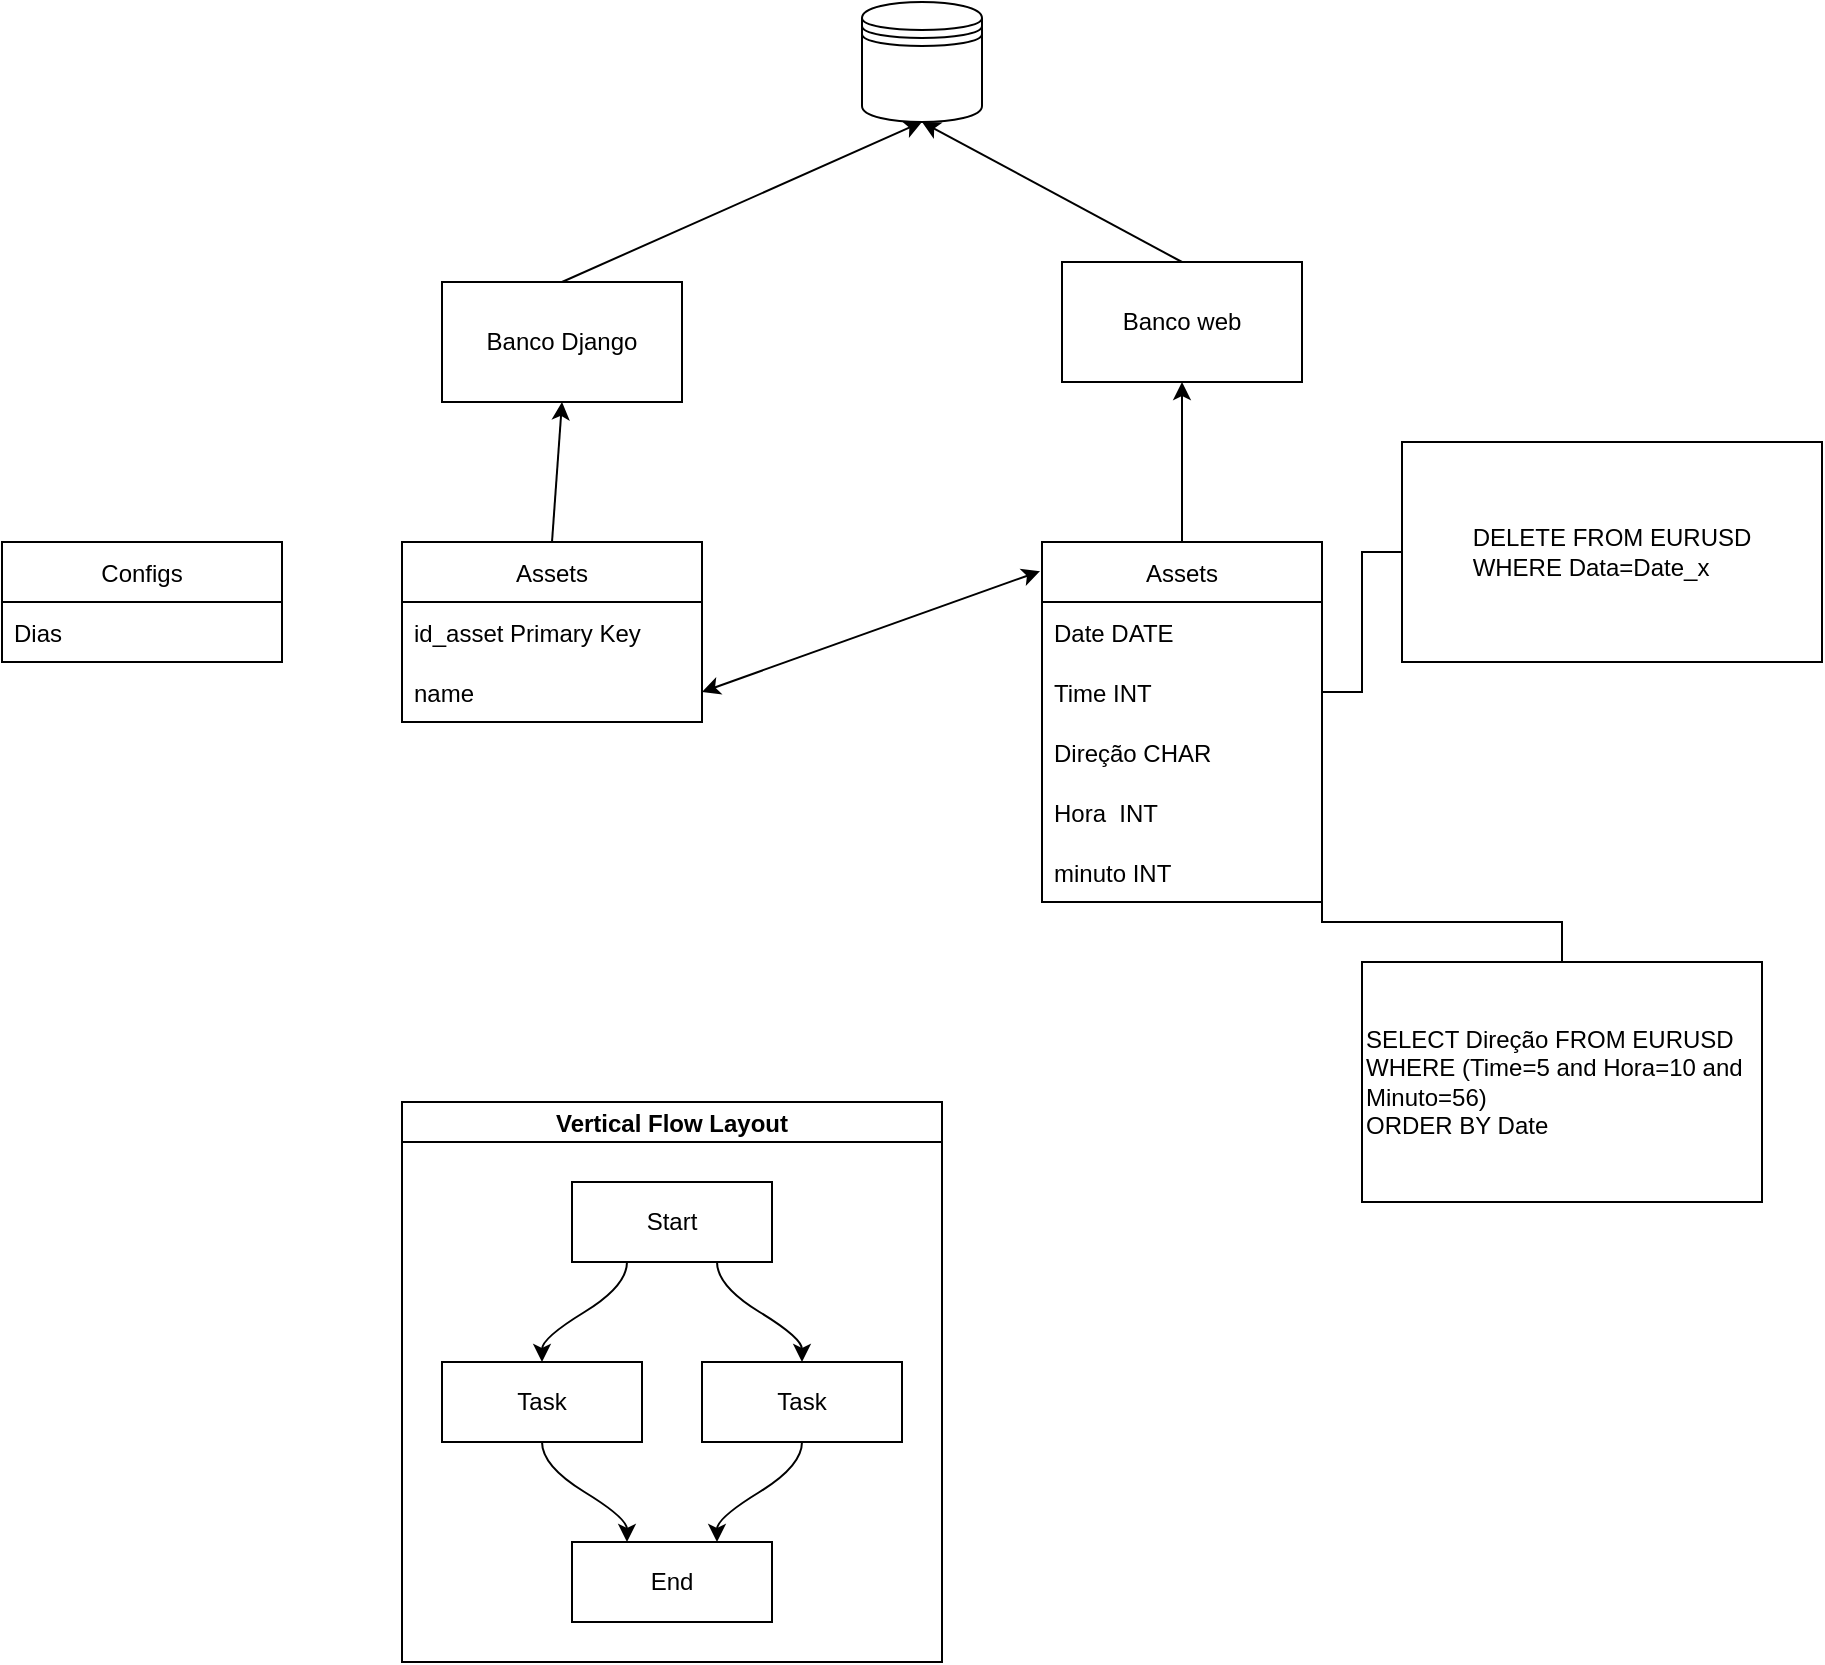 <mxfile>
    <diagram id="oBb3ZIzjgC3mdm9zXIcp" name="Page-1">
        <mxGraphModel dx="2031" dy="860" grid="1" gridSize="10" guides="1" tooltips="1" connect="1" arrows="1" fold="1" page="1" pageScale="1" pageWidth="827" pageHeight="1169" math="0" shadow="0">
            <root>
                <mxCell id="0"/>
                <mxCell id="1" parent="0"/>
                <mxCell id="2" value="Assets" style="swimlane;fontStyle=0;childLayout=stackLayout;horizontal=1;startSize=30;horizontalStack=0;resizeParent=1;resizeParentMax=0;resizeLast=0;collapsible=1;marginBottom=0;" vertex="1" parent="1">
                    <mxGeometry x="50" y="280" width="150" height="90" as="geometry"/>
                </mxCell>
                <mxCell id="3" value="id_asset Primary Key" style="text;strokeColor=none;fillColor=none;align=left;verticalAlign=middle;spacingLeft=4;spacingRight=4;overflow=hidden;points=[[0,0.5],[1,0.5]];portConstraint=eastwest;rotatable=0;" vertex="1" parent="2">
                    <mxGeometry y="30" width="150" height="30" as="geometry"/>
                </mxCell>
                <mxCell id="4" value="name" style="text;strokeColor=none;fillColor=none;align=left;verticalAlign=middle;spacingLeft=4;spacingRight=4;overflow=hidden;points=[[0,0.5],[1,0.5]];portConstraint=eastwest;rotatable=0;" vertex="1" parent="2">
                    <mxGeometry y="60" width="150" height="30" as="geometry"/>
                </mxCell>
                <mxCell id="6" value="" style="endArrow=classic;html=1;exitX=0.5;exitY=0;exitDx=0;exitDy=0;entryX=0.5;entryY=1;entryDx=0;entryDy=0;" edge="1" parent="1" source="2" target="7">
                    <mxGeometry width="50" height="50" relative="1" as="geometry">
                        <mxPoint x="360" y="560" as="sourcePoint"/>
                        <mxPoint x="130" y="200" as="targetPoint"/>
                    </mxGeometry>
                </mxCell>
                <mxCell id="7" value="Banco Django" style="rounded=0;whiteSpace=wrap;html=1;" vertex="1" parent="1">
                    <mxGeometry x="70" y="150" width="120" height="60" as="geometry"/>
                </mxCell>
                <mxCell id="8" value="Assets" style="swimlane;fontStyle=0;childLayout=stackLayout;horizontal=1;startSize=30;horizontalStack=0;resizeParent=1;resizeParentMax=0;resizeLast=0;collapsible=1;marginBottom=0;" vertex="1" parent="1">
                    <mxGeometry x="370" y="280" width="140" height="180" as="geometry"/>
                </mxCell>
                <mxCell id="9" value="Date DATE" style="text;strokeColor=none;fillColor=none;align=left;verticalAlign=middle;spacingLeft=4;spacingRight=4;overflow=hidden;points=[[0,0.5],[1,0.5]];portConstraint=eastwest;rotatable=0;" vertex="1" parent="8">
                    <mxGeometry y="30" width="140" height="30" as="geometry"/>
                </mxCell>
                <mxCell id="10" value="Time INT" style="text;strokeColor=none;fillColor=none;align=left;verticalAlign=middle;spacingLeft=4;spacingRight=4;overflow=hidden;points=[[0,0.5],[1,0.5]];portConstraint=eastwest;rotatable=0;" vertex="1" parent="8">
                    <mxGeometry y="60" width="140" height="30" as="geometry"/>
                </mxCell>
                <mxCell id="43" value="Direção CHAR" style="text;strokeColor=none;fillColor=none;align=left;verticalAlign=middle;spacingLeft=4;spacingRight=4;overflow=hidden;points=[[0,0.5],[1,0.5]];portConstraint=eastwest;rotatable=0;" vertex="1" parent="8">
                    <mxGeometry y="90" width="140" height="30" as="geometry"/>
                </mxCell>
                <mxCell id="42" value="Hora  INT" style="text;strokeColor=none;fillColor=none;align=left;verticalAlign=middle;spacingLeft=4;spacingRight=4;overflow=hidden;points=[[0,0.5],[1,0.5]];portConstraint=eastwest;rotatable=0;" vertex="1" parent="8">
                    <mxGeometry y="120" width="140" height="30" as="geometry"/>
                </mxCell>
                <mxCell id="11" value="minuto INT" style="text;strokeColor=none;fillColor=none;align=left;verticalAlign=middle;spacingLeft=4;spacingRight=4;overflow=hidden;points=[[0,0.5],[1,0.5]];portConstraint=eastwest;rotatable=0;" vertex="1" parent="8">
                    <mxGeometry y="150" width="140" height="30" as="geometry"/>
                </mxCell>
                <mxCell id="30" value="Vertical Flow Layout" style="swimlane;startSize=20;horizontal=1;childLayout=flowLayout;flowOrientation=north;resizable=0;interRankCellSpacing=50;containerType=tree;" vertex="1" parent="1">
                    <mxGeometry x="50" y="560" width="270" height="280" as="geometry"/>
                </mxCell>
                <mxCell id="31" value="Start" style="whiteSpace=wrap;html=1;" vertex="1" parent="30">
                    <mxGeometry x="85" y="40" width="100" height="40" as="geometry"/>
                </mxCell>
                <mxCell id="32" value="Task" style="whiteSpace=wrap;html=1;" vertex="1" parent="30">
                    <mxGeometry x="20" y="130" width="100" height="40" as="geometry"/>
                </mxCell>
                <mxCell id="33" value="" style="html=1;curved=1;noEdgeStyle=1;orthogonal=1;" edge="1" parent="30" source="31" target="32">
                    <mxGeometry relative="1" as="geometry">
                        <Array as="points">
                            <mxPoint x="112.5" y="92"/>
                            <mxPoint x="70" y="118"/>
                        </Array>
                    </mxGeometry>
                </mxCell>
                <mxCell id="34" value="Task" style="whiteSpace=wrap;html=1;" vertex="1" parent="30">
                    <mxGeometry x="150" y="130" width="100" height="40" as="geometry"/>
                </mxCell>
                <mxCell id="35" value="" style="html=1;curved=1;noEdgeStyle=1;orthogonal=1;" edge="1" parent="30" source="31" target="34">
                    <mxGeometry relative="1" as="geometry">
                        <Array as="points">
                            <mxPoint x="157.5" y="92"/>
                            <mxPoint x="200" y="118"/>
                        </Array>
                    </mxGeometry>
                </mxCell>
                <mxCell id="36" value="End" style="whiteSpace=wrap;html=1;" vertex="1" parent="30">
                    <mxGeometry x="85" y="220" width="100" height="40" as="geometry"/>
                </mxCell>
                <mxCell id="37" value="" style="html=1;curved=1;noEdgeStyle=1;orthogonal=1;" edge="1" parent="30" source="32" target="36">
                    <mxGeometry relative="1" as="geometry">
                        <Array as="points">
                            <mxPoint x="70" y="182"/>
                            <mxPoint x="112.5" y="208"/>
                        </Array>
                    </mxGeometry>
                </mxCell>
                <mxCell id="38" value="" style="html=1;curved=1;noEdgeStyle=1;orthogonal=1;" edge="1" parent="30" source="34" target="36">
                    <mxGeometry relative="1" as="geometry">
                        <Array as="points">
                            <mxPoint x="200" y="182"/>
                            <mxPoint x="157.5" y="208"/>
                        </Array>
                    </mxGeometry>
                </mxCell>
                <mxCell id="39" value="" style="shape=datastore;whiteSpace=wrap;html=1;" vertex="1" parent="1">
                    <mxGeometry x="280" y="10" width="60" height="60" as="geometry"/>
                </mxCell>
                <mxCell id="40" value="Banco web" style="rounded=0;whiteSpace=wrap;html=1;" vertex="1" parent="1">
                    <mxGeometry x="380" y="140" width="120" height="60" as="geometry"/>
                </mxCell>
                <mxCell id="52" value="&lt;div&gt;&lt;span&gt;SELECT Direção FROM EURUSD&lt;/span&gt;&lt;/div&gt;&lt;div&gt;&lt;span&gt;WHERE (Time=5 and Hora=10 and Minuto=56)&lt;/span&gt;&lt;/div&gt;&lt;div&gt;&lt;span&gt;ORDER BY Date&lt;/span&gt;&lt;/div&gt;" style="whiteSpace=wrap;html=1;align=left;verticalAlign=middle;treeFolding=1;treeMoving=1;newEdgeStyle={&quot;edgeStyle&quot;:&quot;elbowEdgeStyle&quot;,&quot;startArrow&quot;:&quot;none&quot;,&quot;endArrow&quot;:&quot;none&quot;};" vertex="1" parent="1">
                    <mxGeometry x="530" y="490" width="200" height="120" as="geometry"/>
                </mxCell>
                <mxCell id="53" value="" style="edgeStyle=elbowEdgeStyle;elbow=vertical;startArrow=none;endArrow=none;rounded=0;" edge="1" target="52" parent="1">
                    <mxGeometry relative="1" as="geometry">
                        <mxPoint x="510" y="450" as="sourcePoint"/>
                    </mxGeometry>
                </mxCell>
                <mxCell id="59" value="&lt;div style=&quot;text-align: left&quot;&gt;DELETE FROM EURUSD&lt;/div&gt;&lt;div style=&quot;text-align: left&quot;&gt;WHERE Data=Date_x&lt;/div&gt;" style="whiteSpace=wrap;html=1;align=center;verticalAlign=middle;treeFolding=1;treeMoving=1;newEdgeStyle={&quot;edgeStyle&quot;:&quot;elbowEdgeStyle&quot;,&quot;startArrow&quot;:&quot;none&quot;,&quot;endArrow&quot;:&quot;none&quot;};" vertex="1" parent="1">
                    <mxGeometry x="550" y="230" width="210" height="110" as="geometry"/>
                </mxCell>
                <mxCell id="60" value="" style="edgeStyle=elbowEdgeStyle;elbow=vertical;startArrow=none;endArrow=none;rounded=0;exitX=1;exitY=0.5;exitDx=0;exitDy=0;" edge="1" target="59" parent="1" source="10">
                    <mxGeometry relative="1" as="geometry">
                        <mxPoint x="515" y="160" as="sourcePoint"/>
                    </mxGeometry>
                </mxCell>
                <mxCell id="61" value="" style="endArrow=classic;startArrow=classic;html=1;exitX=1;exitY=0.5;exitDx=0;exitDy=0;entryX=-0.007;entryY=0.081;entryDx=0;entryDy=0;entryPerimeter=0;" edge="1" parent="1" source="4" target="8">
                    <mxGeometry width="50" height="50" relative="1" as="geometry">
                        <mxPoint x="520" y="340" as="sourcePoint"/>
                        <mxPoint x="570" y="290" as="targetPoint"/>
                    </mxGeometry>
                </mxCell>
                <mxCell id="62" value="" style="endArrow=classic;html=1;entryX=0.5;entryY=1;entryDx=0;entryDy=0;exitX=0.5;exitY=0;exitDx=0;exitDy=0;" edge="1" parent="1" source="8" target="40">
                    <mxGeometry width="50" height="50" relative="1" as="geometry">
                        <mxPoint x="520" y="340" as="sourcePoint"/>
                        <mxPoint x="570" y="290" as="targetPoint"/>
                    </mxGeometry>
                </mxCell>
                <mxCell id="63" value="" style="endArrow=classic;html=1;entryX=0.5;entryY=1;entryDx=0;entryDy=0;exitX=0.5;exitY=0;exitDx=0;exitDy=0;" edge="1" parent="1" source="40" target="39">
                    <mxGeometry width="50" height="50" relative="1" as="geometry">
                        <mxPoint x="520" y="340" as="sourcePoint"/>
                        <mxPoint x="570" y="290" as="targetPoint"/>
                    </mxGeometry>
                </mxCell>
                <mxCell id="64" value="" style="endArrow=classic;html=1;entryX=0.5;entryY=1;entryDx=0;entryDy=0;exitX=0.5;exitY=0;exitDx=0;exitDy=0;" edge="1" parent="1" source="7" target="39">
                    <mxGeometry width="50" height="50" relative="1" as="geometry">
                        <mxPoint x="520" y="340" as="sourcePoint"/>
                        <mxPoint x="570" y="290" as="targetPoint"/>
                    </mxGeometry>
                </mxCell>
                <mxCell id="65" value="Configs" style="swimlane;fontStyle=0;childLayout=stackLayout;horizontal=1;startSize=30;horizontalStack=0;resizeParent=1;resizeParentMax=0;resizeLast=0;collapsible=1;marginBottom=0;" vertex="1" parent="1">
                    <mxGeometry x="-150" y="280" width="140" height="60" as="geometry"/>
                </mxCell>
                <mxCell id="66" value="Dias" style="text;strokeColor=none;fillColor=none;align=left;verticalAlign=middle;spacingLeft=4;spacingRight=4;overflow=hidden;points=[[0,0.5],[1,0.5]];portConstraint=eastwest;rotatable=0;" vertex="1" parent="65">
                    <mxGeometry y="30" width="140" height="30" as="geometry"/>
                </mxCell>
            </root>
        </mxGraphModel>
    </diagram>
</mxfile>